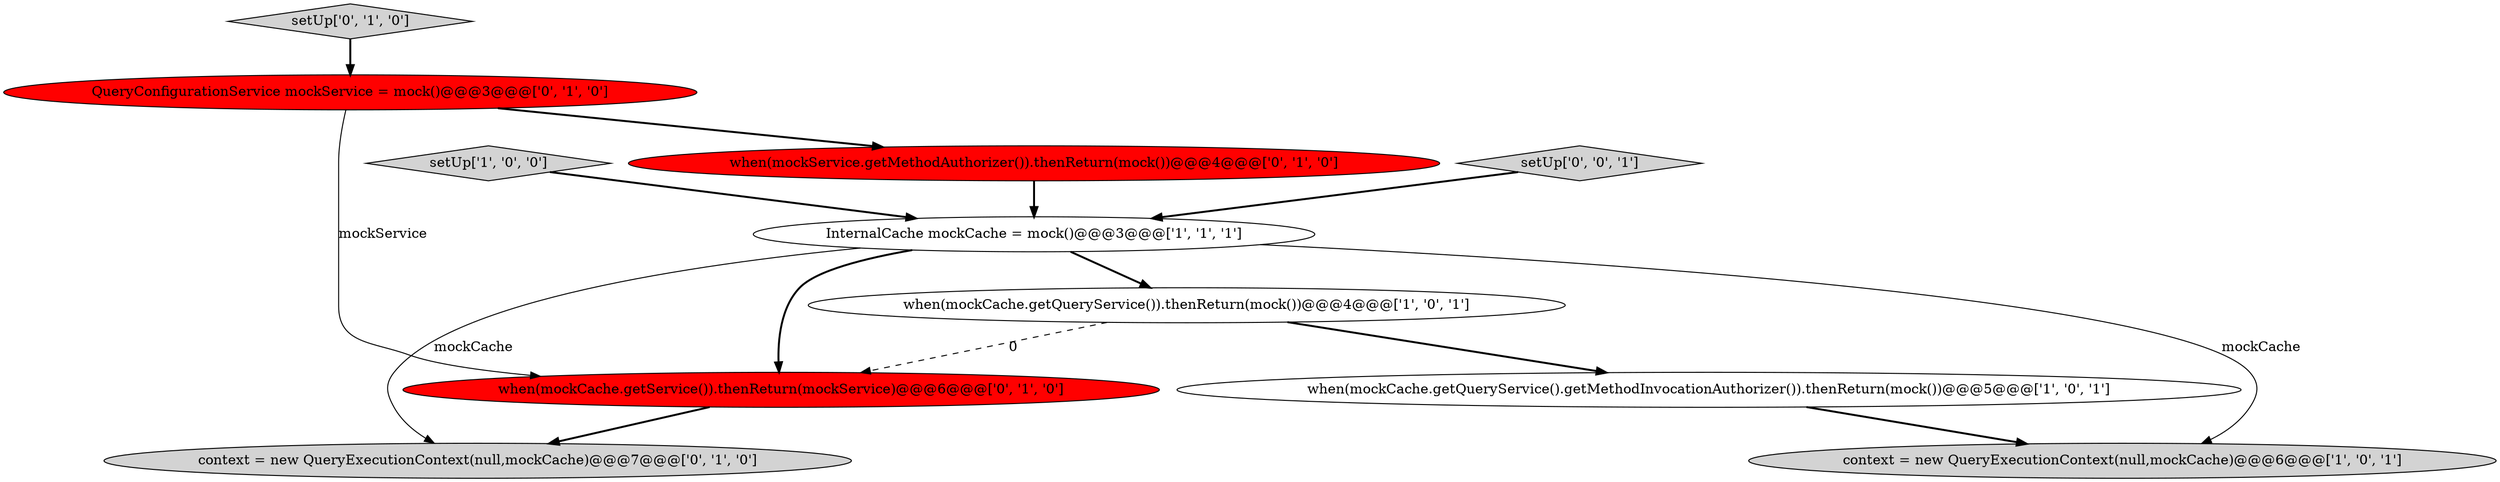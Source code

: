digraph {
0 [style = filled, label = "setUp['1', '0', '0']", fillcolor = lightgray, shape = diamond image = "AAA0AAABBB1BBB"];
3 [style = filled, label = "when(mockCache.getQueryService()).thenReturn(mock())@@@4@@@['1', '0', '1']", fillcolor = white, shape = ellipse image = "AAA0AAABBB1BBB"];
6 [style = filled, label = "when(mockCache.getService()).thenReturn(mockService)@@@6@@@['0', '1', '0']", fillcolor = red, shape = ellipse image = "AAA1AAABBB2BBB"];
9 [style = filled, label = "QueryConfigurationService mockService = mock()@@@3@@@['0', '1', '0']", fillcolor = red, shape = ellipse image = "AAA1AAABBB2BBB"];
7 [style = filled, label = "setUp['0', '1', '0']", fillcolor = lightgray, shape = diamond image = "AAA0AAABBB2BBB"];
4 [style = filled, label = "InternalCache mockCache = mock()@@@3@@@['1', '1', '1']", fillcolor = white, shape = ellipse image = "AAA0AAABBB1BBB"];
8 [style = filled, label = "context = new QueryExecutionContext(null,mockCache)@@@7@@@['0', '1', '0']", fillcolor = lightgray, shape = ellipse image = "AAA0AAABBB2BBB"];
1 [style = filled, label = "when(mockCache.getQueryService().getMethodInvocationAuthorizer()).thenReturn(mock())@@@5@@@['1', '0', '1']", fillcolor = white, shape = ellipse image = "AAA0AAABBB1BBB"];
2 [style = filled, label = "context = new QueryExecutionContext(null,mockCache)@@@6@@@['1', '0', '1']", fillcolor = lightgray, shape = ellipse image = "AAA0AAABBB1BBB"];
5 [style = filled, label = "when(mockService.getMethodAuthorizer()).thenReturn(mock())@@@4@@@['0', '1', '0']", fillcolor = red, shape = ellipse image = "AAA1AAABBB2BBB"];
10 [style = filled, label = "setUp['0', '0', '1']", fillcolor = lightgray, shape = diamond image = "AAA0AAABBB3BBB"];
9->5 [style = bold, label=""];
7->9 [style = bold, label=""];
9->6 [style = solid, label="mockService"];
4->3 [style = bold, label=""];
4->8 [style = solid, label="mockCache"];
1->2 [style = bold, label=""];
3->6 [style = dashed, label="0"];
3->1 [style = bold, label=""];
4->2 [style = solid, label="mockCache"];
0->4 [style = bold, label=""];
4->6 [style = bold, label=""];
5->4 [style = bold, label=""];
6->8 [style = bold, label=""];
10->4 [style = bold, label=""];
}

